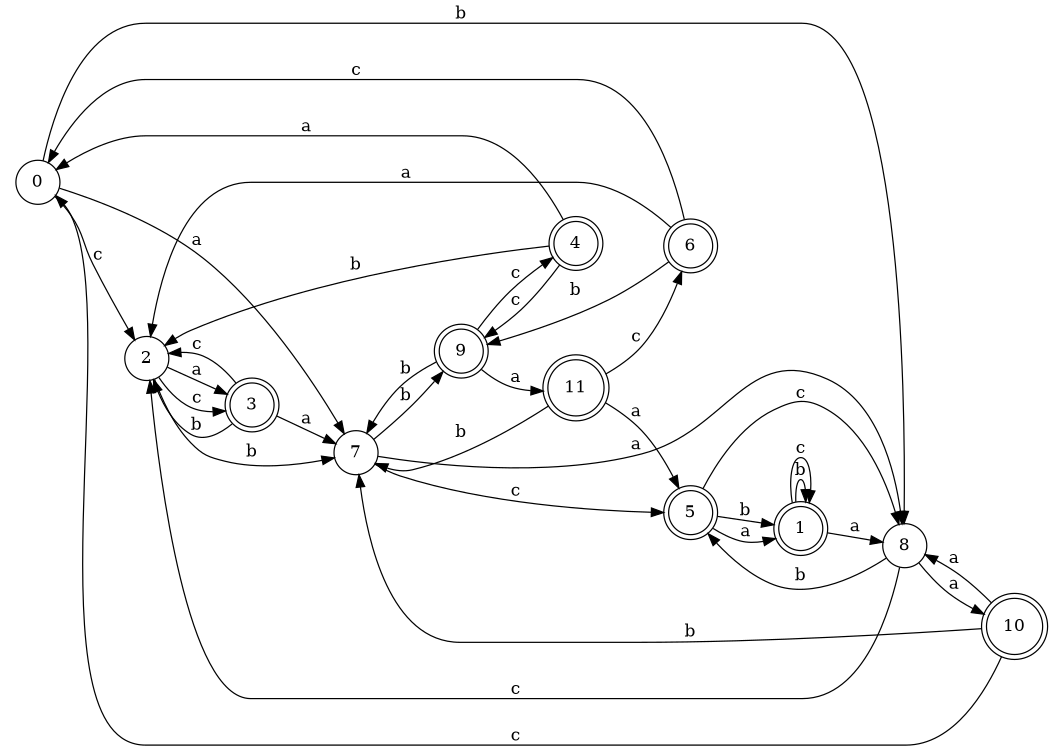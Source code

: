 digraph n10_3 {
__start0 [label="" shape="none"];

rankdir=LR;
size="8,5";

s0 [style="filled", color="black", fillcolor="white" shape="circle", label="0"];
s1 [style="rounded,filled", color="black", fillcolor="white" shape="doublecircle", label="1"];
s2 [style="filled", color="black", fillcolor="white" shape="circle", label="2"];
s3 [style="rounded,filled", color="black", fillcolor="white" shape="doublecircle", label="3"];
s4 [style="rounded,filled", color="black", fillcolor="white" shape="doublecircle", label="4"];
s5 [style="rounded,filled", color="black", fillcolor="white" shape="doublecircle", label="5"];
s6 [style="rounded,filled", color="black", fillcolor="white" shape="doublecircle", label="6"];
s7 [style="filled", color="black", fillcolor="white" shape="circle", label="7"];
s8 [style="filled", color="black", fillcolor="white" shape="circle", label="8"];
s9 [style="rounded,filled", color="black", fillcolor="white" shape="doublecircle", label="9"];
s10 [style="rounded,filled", color="black", fillcolor="white" shape="doublecircle", label="10"];
s11 [style="rounded,filled", color="black", fillcolor="white" shape="doublecircle", label="11"];
s0 -> s7 [label="a"];
s0 -> s8 [label="b"];
s0 -> s2 [label="c"];
s1 -> s8 [label="a"];
s1 -> s1 [label="b"];
s1 -> s1 [label="c"];
s2 -> s3 [label="a"];
s2 -> s7 [label="b"];
s2 -> s3 [label="c"];
s3 -> s7 [label="a"];
s3 -> s2 [label="b"];
s3 -> s2 [label="c"];
s4 -> s0 [label="a"];
s4 -> s2 [label="b"];
s4 -> s9 [label="c"];
s5 -> s1 [label="a"];
s5 -> s1 [label="b"];
s5 -> s8 [label="c"];
s6 -> s2 [label="a"];
s6 -> s9 [label="b"];
s6 -> s0 [label="c"];
s7 -> s8 [label="a"];
s7 -> s9 [label="b"];
s7 -> s5 [label="c"];
s8 -> s10 [label="a"];
s8 -> s5 [label="b"];
s8 -> s2 [label="c"];
s9 -> s11 [label="a"];
s9 -> s7 [label="b"];
s9 -> s4 [label="c"];
s10 -> s8 [label="a"];
s10 -> s7 [label="b"];
s10 -> s0 [label="c"];
s11 -> s5 [label="a"];
s11 -> s7 [label="b"];
s11 -> s6 [label="c"];

}